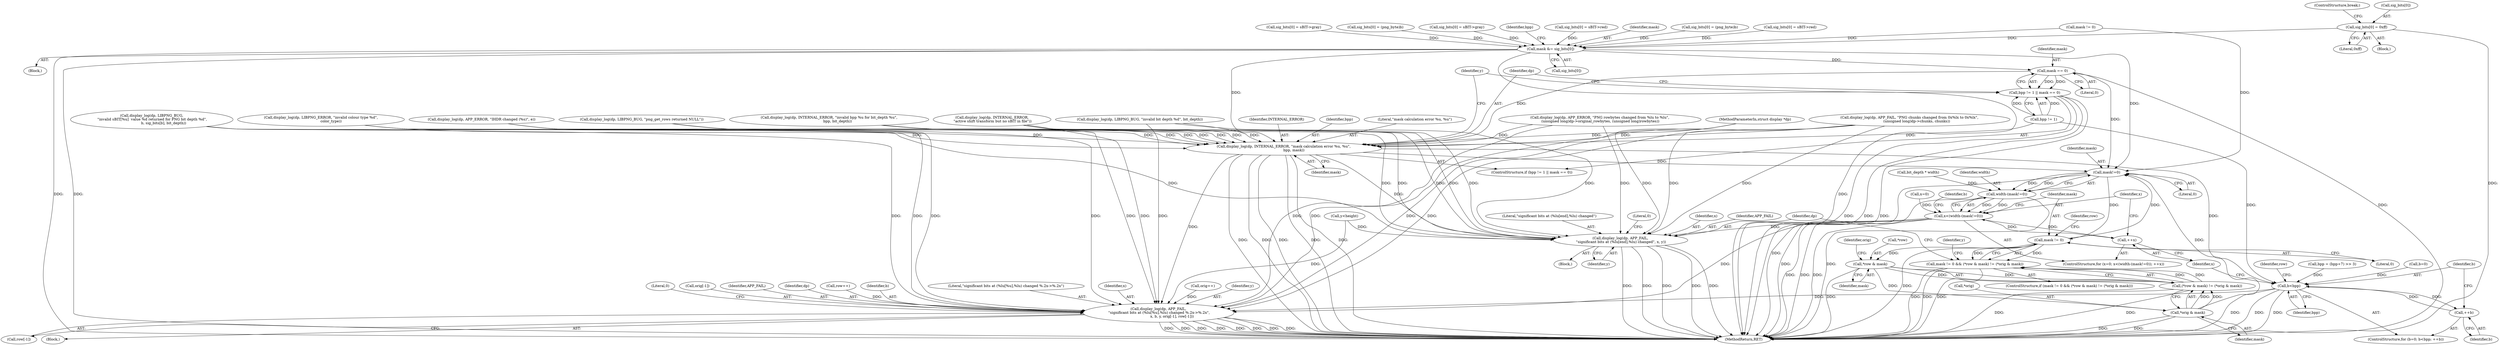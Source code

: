 digraph "0_Android_9d4853418ab2f754c2b63e091c29c5529b8b86ca_21@array" {
"1000659" [label="(Call,sig_bits[0] = 0xff)"];
"1000739" [label="(Call,mask &= sig_bits[0])"];
"1000749" [label="(Call,mask == 0)"];
"1000745" [label="(Call,bpp != 1 || mask == 0)"];
"1000752" [label="(Call,display_log(dp, INTERNAL_ERROR, \"mask calculation error %u, %u\",\n                  bpp, mask))"];
"1000791" [label="(Call,mask!=0)"];
"1000789" [label="(Call,width-(mask!=0))"];
"1000787" [label="(Call,x<(width-(mask!=0)))"];
"1000794" [label="(Call,++x)"];
"1000825" [label="(Call,display_log(dp, APP_FAIL,\n \"significant bits at (%lu[%u],%lu) changed %.2x->%.2x\",\n                        x, b, y, orig[-1], row[-1]))"];
"1000857" [label="(Call,display_log(dp, APP_FAIL,\n \"significant bits at (%lu[end],%lu) changed\", x, y))"];
"1000844" [label="(Call,mask != 0)"];
"1000843" [label="(Call,mask != 0 && (*row & mask) != (*orig & mask))"];
"1000848" [label="(Call,*row & mask)"];
"1000847" [label="(Call,(*row & mask) != (*orig & mask))"];
"1000852" [label="(Call,*orig & mask)"];
"1000802" [label="(Call,b<bpp)"];
"1000805" [label="(Call,++b)"];
"1000739" [label="(Call,mask &= sig_bits[0])"];
"1000791" [label="(Call,mask!=0)"];
"1000744" [label="(ControlStructure,if (bpp != 1 || mask == 0))"];
"1000429" [label="(Call,sig_bits[0] = sBIT->gray)"];
"1000664" [label="(ControlStructure,break;)"];
"1000794" [label="(Call,++x)"];
"1000813" [label="(Identifier,row)"];
"1000819" [label="(Call,orig++)"];
"1000793" [label="(Literal,0)"];
"1000788" [label="(Identifier,x)"];
"1000663" [label="(Literal,0xff)"];
"1000687" [label="(Call,sig_bits[0] = (png_byte)b)"];
"1000284" [label="(Call,display_log(dp, LIBPNG_BUG, \"png_get_rows returned NULL\"))"];
"1000836" [label="(Call,row[-1])"];
"1000131" [label="(MethodParameterIn,struct display *dp)"];
"1000272" [label="(Call,bit_depth * width)"];
"1000784" [label="(Call,x=0)"];
"1000831" [label="(Identifier,y)"];
"1000525" [label="(Call,display_log(dp, LIBPNG_ERROR, \"invalid colour type %d\",\n                  color_type))"];
"1000861" [label="(Identifier,x)"];
"1000852" [label="(Call,*orig & mask)"];
"1000842" [label="(ControlStructure,if (mask != 0 && (*row & mask) != (*orig & mask)))"];
"1000859" [label="(Identifier,APP_FAIL)"];
"1000660" [label="(Call,sig_bits[0])"];
"1000800" [label="(Identifier,b)"];
"1000741" [label="(Call,sig_bits[0])"];
"1000843" [label="(Call,mask != 0 && (*row & mask) != (*orig & mask))"];
"1000841" [label="(Literal,0)"];
"1000751" [label="(Literal,0)"];
"1000735" [label="(Call,mask != 0)"];
"1000783" [label="(ControlStructure,for (x=0; x<(width-(mask!=0)); ++x))"];
"1000856" [label="(Block,)"];
"1000860" [label="(Literal,\"significant bits at (%lu[end],%lu) changed\")"];
"1000832" [label="(Call,orig[-1])"];
"1000441" [label="(Call,sig_bits[0] = sBIT->gray)"];
"1000747" [label="(Identifier,bpp)"];
"1000236" [label="(Call,display_log(dp, APP_ERROR, \"PNG rowbytes changed from %lu to %lu\",\n (unsigned long)dp->original_rowbytes, (unsigned long)rowbytes))"];
"1000789" [label="(Call,width-(mask!=0))"];
"1000211" [label="(Call,display_log(dp, APP_FAIL, \"PNG chunks changed from 0x%lx to 0x%lx\",\n             (unsigned long)dp->chunks, chunks))"];
"1000845" [label="(Identifier,mask)"];
"1000578" [label="(Call,display_log(dp, INTERNAL_ERROR, \"invalid bpp %u for bit_depth %u\",\n               bpp, bit_depth))"];
"1000560" [label="(Call,display_log(dp, LIBPNG_BUG,\n \"invalid sBIT[%u]  value %d returned for PNG bit depth %d\",\n                     b, sig_bits[b], bit_depth))"];
"1000754" [label="(Identifier,INTERNAL_ERROR)"];
"1000806" [label="(Identifier,b)"];
"1000854" [label="(Identifier,orig)"];
"1000462" [label="(Call,sig_bits[0] = sBIT->red)"];
"1000745" [label="(Call,bpp != 1 || mask == 0)"];
"1000802" [label="(Call,b<bpp)"];
"1000756" [label="(Identifier,bpp)"];
"1000827" [label="(Identifier,APP_FAIL)"];
"1000755" [label="(Literal,\"mask calculation error %u, %u\")"];
"1000826" [label="(Identifier,dp)"];
"1000850" [label="(Identifier,row)"];
"1000787" [label="(Call,x<(width-(mask!=0)))"];
"1000659" [label="(Call,sig_bits[0] = 0xff)"];
"1000753" [label="(Identifier,dp)"];
"1000188" [label="(Call,display_log(dp, APP_ERROR, \"IHDR changed (%s)\", e))"];
"1000824" [label="(Block,)"];
"1000857" [label="(Call,display_log(dp, APP_FAIL,\n \"significant bits at (%lu[end],%lu) changed\", x, y))"];
"1000812" [label="(Call,row++)"];
"1000738" [label="(Block,)"];
"1000721" [label="(Call,display_log(dp, LIBPNG_BUG, \"invalid bit depth %d\", bit_depth))"];
"1000853" [label="(Call,*orig)"];
"1000847" [label="(Call,(*row & mask) != (*orig & mask))"];
"1000746" [label="(Call,bpp != 1)"];
"1000846" [label="(Literal,0)"];
"1000830" [label="(Identifier,b)"];
"1000803" [label="(Identifier,b)"];
"1000855" [label="(Identifier,mask)"];
"1000727" [label="(Call,bpp = (bpp+7) >> 3)"];
"1000750" [label="(Identifier,mask)"];
"1000825" [label="(Call,display_log(dp, APP_FAIL,\n \"significant bits at (%lu[%u],%lu) changed %.2x->%.2x\",\n                        x, b, y, orig[-1], row[-1]))"];
"1000805" [label="(Call,++b)"];
"1000740" [label="(Identifier,mask)"];
"1000712" [label="(Call,sig_bits[0] = (png_byte)b)"];
"1000849" [label="(Call,*row)"];
"1000864" [label="(Literal,0)"];
"1000752" [label="(Call,display_log(dp, INTERNAL_ERROR, \"mask calculation error %u, %u\",\n                  bpp, mask))"];
"1000586" [label="(Block,)"];
"1000844" [label="(Call,mask != 0)"];
"1000848" [label="(Call,*row & mask)"];
"1000490" [label="(Call,sig_bits[0] = sBIT->red)"];
"1000828" [label="(Literal,\"significant bits at (%lu[%u],%lu) changed %.2x->%.2x\")"];
"1000421" [label="(Call,display_log(dp, INTERNAL_ERROR,\n \"active shift transform but no sBIT in file\"))"];
"1000749" [label="(Call,mask == 0)"];
"1000867" [label="(MethodReturn,RET)"];
"1000798" [label="(ControlStructure,for (b=0; b<bpp; ++b))"];
"1000804" [label="(Identifier,bpp)"];
"1000829" [label="(Identifier,x)"];
"1000858" [label="(Identifier,dp)"];
"1000757" [label="(Identifier,mask)"];
"1000799" [label="(Call,b=0)"];
"1000792" [label="(Identifier,mask)"];
"1000851" [label="(Identifier,mask)"];
"1000790" [label="(Identifier,width)"];
"1000760" [label="(Identifier,y)"];
"1000766" [label="(Identifier,y)"];
"1000795" [label="(Identifier,x)"];
"1000762" [label="(Call,y<height)"];
"1000862" [label="(Identifier,y)"];
"1000659" -> "1000586"  [label="AST: "];
"1000659" -> "1000663"  [label="CFG: "];
"1000660" -> "1000659"  [label="AST: "];
"1000663" -> "1000659"  [label="AST: "];
"1000664" -> "1000659"  [label="CFG: "];
"1000659" -> "1000867"  [label="DDG: "];
"1000659" -> "1000739"  [label="DDG: "];
"1000739" -> "1000738"  [label="AST: "];
"1000739" -> "1000741"  [label="CFG: "];
"1000740" -> "1000739"  [label="AST: "];
"1000741" -> "1000739"  [label="AST: "];
"1000747" -> "1000739"  [label="CFG: "];
"1000739" -> "1000867"  [label="DDG: "];
"1000739" -> "1000867"  [label="DDG: "];
"1000739" -> "1000867"  [label="DDG: "];
"1000735" -> "1000739"  [label="DDG: "];
"1000441" -> "1000739"  [label="DDG: "];
"1000462" -> "1000739"  [label="DDG: "];
"1000490" -> "1000739"  [label="DDG: "];
"1000712" -> "1000739"  [label="DDG: "];
"1000687" -> "1000739"  [label="DDG: "];
"1000429" -> "1000739"  [label="DDG: "];
"1000739" -> "1000749"  [label="DDG: "];
"1000739" -> "1000752"  [label="DDG: "];
"1000739" -> "1000791"  [label="DDG: "];
"1000749" -> "1000745"  [label="AST: "];
"1000749" -> "1000751"  [label="CFG: "];
"1000750" -> "1000749"  [label="AST: "];
"1000751" -> "1000749"  [label="AST: "];
"1000745" -> "1000749"  [label="CFG: "];
"1000749" -> "1000867"  [label="DDG: "];
"1000749" -> "1000745"  [label="DDG: "];
"1000749" -> "1000745"  [label="DDG: "];
"1000749" -> "1000752"  [label="DDG: "];
"1000749" -> "1000791"  [label="DDG: "];
"1000745" -> "1000744"  [label="AST: "];
"1000745" -> "1000746"  [label="CFG: "];
"1000746" -> "1000745"  [label="AST: "];
"1000753" -> "1000745"  [label="CFG: "];
"1000760" -> "1000745"  [label="CFG: "];
"1000745" -> "1000867"  [label="DDG: "];
"1000745" -> "1000867"  [label="DDG: "];
"1000745" -> "1000867"  [label="DDG: "];
"1000746" -> "1000745"  [label="DDG: "];
"1000746" -> "1000745"  [label="DDG: "];
"1000752" -> "1000744"  [label="AST: "];
"1000752" -> "1000757"  [label="CFG: "];
"1000753" -> "1000752"  [label="AST: "];
"1000754" -> "1000752"  [label="AST: "];
"1000755" -> "1000752"  [label="AST: "];
"1000756" -> "1000752"  [label="AST: "];
"1000757" -> "1000752"  [label="AST: "];
"1000760" -> "1000752"  [label="CFG: "];
"1000752" -> "1000867"  [label="DDG: "];
"1000752" -> "1000867"  [label="DDG: "];
"1000752" -> "1000867"  [label="DDG: "];
"1000752" -> "1000867"  [label="DDG: "];
"1000752" -> "1000867"  [label="DDG: "];
"1000578" -> "1000752"  [label="DDG: "];
"1000578" -> "1000752"  [label="DDG: "];
"1000188" -> "1000752"  [label="DDG: "];
"1000421" -> "1000752"  [label="DDG: "];
"1000421" -> "1000752"  [label="DDG: "];
"1000525" -> "1000752"  [label="DDG: "];
"1000211" -> "1000752"  [label="DDG: "];
"1000721" -> "1000752"  [label="DDG: "];
"1000560" -> "1000752"  [label="DDG: "];
"1000236" -> "1000752"  [label="DDG: "];
"1000284" -> "1000752"  [label="DDG: "];
"1000131" -> "1000752"  [label="DDG: "];
"1000746" -> "1000752"  [label="DDG: "];
"1000752" -> "1000791"  [label="DDG: "];
"1000752" -> "1000802"  [label="DDG: "];
"1000752" -> "1000825"  [label="DDG: "];
"1000752" -> "1000857"  [label="DDG: "];
"1000791" -> "1000789"  [label="AST: "];
"1000791" -> "1000793"  [label="CFG: "];
"1000792" -> "1000791"  [label="AST: "];
"1000793" -> "1000791"  [label="AST: "];
"1000789" -> "1000791"  [label="CFG: "];
"1000791" -> "1000867"  [label="DDG: "];
"1000791" -> "1000789"  [label="DDG: "];
"1000791" -> "1000789"  [label="DDG: "];
"1000852" -> "1000791"  [label="DDG: "];
"1000735" -> "1000791"  [label="DDG: "];
"1000844" -> "1000791"  [label="DDG: "];
"1000791" -> "1000844"  [label="DDG: "];
"1000789" -> "1000787"  [label="AST: "];
"1000790" -> "1000789"  [label="AST: "];
"1000787" -> "1000789"  [label="CFG: "];
"1000789" -> "1000867"  [label="DDG: "];
"1000789" -> "1000867"  [label="DDG: "];
"1000789" -> "1000787"  [label="DDG: "];
"1000789" -> "1000787"  [label="DDG: "];
"1000272" -> "1000789"  [label="DDG: "];
"1000787" -> "1000783"  [label="AST: "];
"1000788" -> "1000787"  [label="AST: "];
"1000800" -> "1000787"  [label="CFG: "];
"1000845" -> "1000787"  [label="CFG: "];
"1000787" -> "1000867"  [label="DDG: "];
"1000787" -> "1000867"  [label="DDG: "];
"1000787" -> "1000867"  [label="DDG: "];
"1000784" -> "1000787"  [label="DDG: "];
"1000794" -> "1000787"  [label="DDG: "];
"1000787" -> "1000794"  [label="DDG: "];
"1000787" -> "1000825"  [label="DDG: "];
"1000787" -> "1000857"  [label="DDG: "];
"1000794" -> "1000783"  [label="AST: "];
"1000794" -> "1000795"  [label="CFG: "];
"1000795" -> "1000794"  [label="AST: "];
"1000788" -> "1000794"  [label="CFG: "];
"1000825" -> "1000824"  [label="AST: "];
"1000825" -> "1000836"  [label="CFG: "];
"1000826" -> "1000825"  [label="AST: "];
"1000827" -> "1000825"  [label="AST: "];
"1000828" -> "1000825"  [label="AST: "];
"1000829" -> "1000825"  [label="AST: "];
"1000830" -> "1000825"  [label="AST: "];
"1000831" -> "1000825"  [label="AST: "];
"1000832" -> "1000825"  [label="AST: "];
"1000836" -> "1000825"  [label="AST: "];
"1000841" -> "1000825"  [label="CFG: "];
"1000825" -> "1000867"  [label="DDG: "];
"1000825" -> "1000867"  [label="DDG: "];
"1000825" -> "1000867"  [label="DDG: "];
"1000825" -> "1000867"  [label="DDG: "];
"1000825" -> "1000867"  [label="DDG: "];
"1000825" -> "1000867"  [label="DDG: "];
"1000825" -> "1000867"  [label="DDG: "];
"1000825" -> "1000867"  [label="DDG: "];
"1000578" -> "1000825"  [label="DDG: "];
"1000188" -> "1000825"  [label="DDG: "];
"1000421" -> "1000825"  [label="DDG: "];
"1000525" -> "1000825"  [label="DDG: "];
"1000211" -> "1000825"  [label="DDG: "];
"1000211" -> "1000825"  [label="DDG: "];
"1000721" -> "1000825"  [label="DDG: "];
"1000560" -> "1000825"  [label="DDG: "];
"1000236" -> "1000825"  [label="DDG: "];
"1000284" -> "1000825"  [label="DDG: "];
"1000131" -> "1000825"  [label="DDG: "];
"1000802" -> "1000825"  [label="DDG: "];
"1000762" -> "1000825"  [label="DDG: "];
"1000819" -> "1000825"  [label="DDG: "];
"1000812" -> "1000825"  [label="DDG: "];
"1000857" -> "1000856"  [label="AST: "];
"1000857" -> "1000862"  [label="CFG: "];
"1000858" -> "1000857"  [label="AST: "];
"1000859" -> "1000857"  [label="AST: "];
"1000860" -> "1000857"  [label="AST: "];
"1000861" -> "1000857"  [label="AST: "];
"1000862" -> "1000857"  [label="AST: "];
"1000864" -> "1000857"  [label="CFG: "];
"1000857" -> "1000867"  [label="DDG: "];
"1000857" -> "1000867"  [label="DDG: "];
"1000857" -> "1000867"  [label="DDG: "];
"1000857" -> "1000867"  [label="DDG: "];
"1000857" -> "1000867"  [label="DDG: "];
"1000578" -> "1000857"  [label="DDG: "];
"1000188" -> "1000857"  [label="DDG: "];
"1000421" -> "1000857"  [label="DDG: "];
"1000525" -> "1000857"  [label="DDG: "];
"1000211" -> "1000857"  [label="DDG: "];
"1000211" -> "1000857"  [label="DDG: "];
"1000721" -> "1000857"  [label="DDG: "];
"1000560" -> "1000857"  [label="DDG: "];
"1000236" -> "1000857"  [label="DDG: "];
"1000284" -> "1000857"  [label="DDG: "];
"1000131" -> "1000857"  [label="DDG: "];
"1000762" -> "1000857"  [label="DDG: "];
"1000844" -> "1000843"  [label="AST: "];
"1000844" -> "1000846"  [label="CFG: "];
"1000845" -> "1000844"  [label="AST: "];
"1000846" -> "1000844"  [label="AST: "];
"1000850" -> "1000844"  [label="CFG: "];
"1000843" -> "1000844"  [label="CFG: "];
"1000844" -> "1000867"  [label="DDG: "];
"1000844" -> "1000843"  [label="DDG: "];
"1000844" -> "1000843"  [label="DDG: "];
"1000844" -> "1000848"  [label="DDG: "];
"1000843" -> "1000842"  [label="AST: "];
"1000843" -> "1000847"  [label="CFG: "];
"1000847" -> "1000843"  [label="AST: "];
"1000858" -> "1000843"  [label="CFG: "];
"1000766" -> "1000843"  [label="CFG: "];
"1000843" -> "1000867"  [label="DDG: "];
"1000843" -> "1000867"  [label="DDG: "];
"1000843" -> "1000867"  [label="DDG: "];
"1000847" -> "1000843"  [label="DDG: "];
"1000847" -> "1000843"  [label="DDG: "];
"1000848" -> "1000847"  [label="AST: "];
"1000848" -> "1000851"  [label="CFG: "];
"1000849" -> "1000848"  [label="AST: "];
"1000851" -> "1000848"  [label="AST: "];
"1000854" -> "1000848"  [label="CFG: "];
"1000848" -> "1000867"  [label="DDG: "];
"1000848" -> "1000847"  [label="DDG: "];
"1000848" -> "1000847"  [label="DDG: "];
"1000848" -> "1000852"  [label="DDG: "];
"1000847" -> "1000852"  [label="CFG: "];
"1000852" -> "1000847"  [label="AST: "];
"1000847" -> "1000867"  [label="DDG: "];
"1000847" -> "1000867"  [label="DDG: "];
"1000852" -> "1000847"  [label="DDG: "];
"1000852" -> "1000847"  [label="DDG: "];
"1000852" -> "1000855"  [label="CFG: "];
"1000853" -> "1000852"  [label="AST: "];
"1000855" -> "1000852"  [label="AST: "];
"1000852" -> "1000867"  [label="DDG: "];
"1000852" -> "1000867"  [label="DDG: "];
"1000802" -> "1000798"  [label="AST: "];
"1000802" -> "1000804"  [label="CFG: "];
"1000803" -> "1000802"  [label="AST: "];
"1000804" -> "1000802"  [label="AST: "];
"1000813" -> "1000802"  [label="CFG: "];
"1000795" -> "1000802"  [label="CFG: "];
"1000802" -> "1000867"  [label="DDG: "];
"1000802" -> "1000867"  [label="DDG: "];
"1000802" -> "1000867"  [label="DDG: "];
"1000805" -> "1000802"  [label="DDG: "];
"1000799" -> "1000802"  [label="DDG: "];
"1000746" -> "1000802"  [label="DDG: "];
"1000727" -> "1000802"  [label="DDG: "];
"1000802" -> "1000805"  [label="DDG: "];
"1000805" -> "1000798"  [label="AST: "];
"1000805" -> "1000806"  [label="CFG: "];
"1000806" -> "1000805"  [label="AST: "];
"1000803" -> "1000805"  [label="CFG: "];
}
